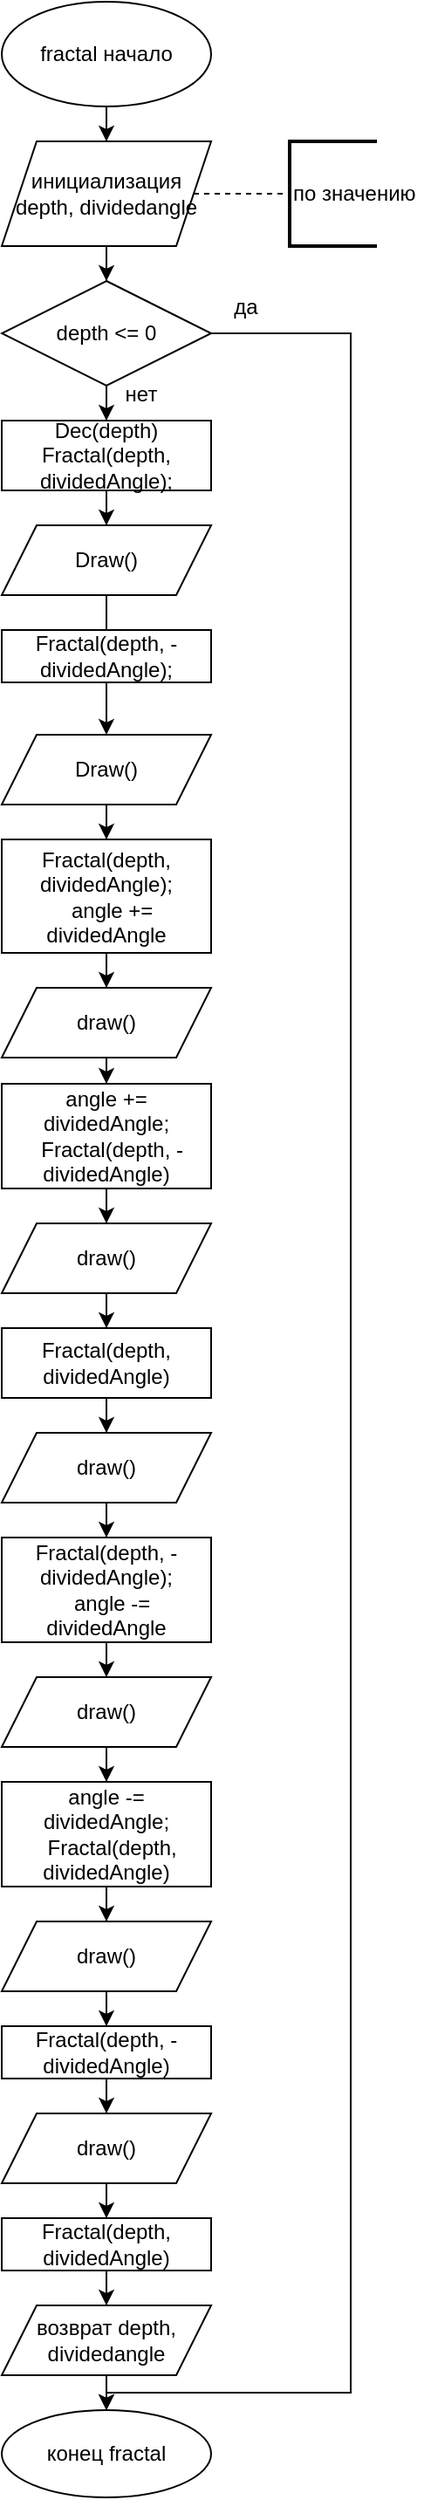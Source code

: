 <mxfile version="26.0.9">
  <diagram name="Страница — 1" id="LfI7F58NbCS8B1GgpxhB">
    <mxGraphModel dx="1050" dy="575" grid="1" gridSize="10" guides="1" tooltips="1" connect="1" arrows="1" fold="1" page="1" pageScale="1" pageWidth="827" pageHeight="1169" math="0" shadow="0">
      <root>
        <mxCell id="0" />
        <mxCell id="1" parent="0" />
        <mxCell id="pRtf4ImA8-UgucGfnO2y-2" style="edgeStyle=orthogonalEdgeStyle;rounded=0;orthogonalLoop=1;jettySize=auto;html=1;" edge="1" parent="1" source="pRtf4ImA8-UgucGfnO2y-1" target="pRtf4ImA8-UgucGfnO2y-3">
          <mxGeometry relative="1" as="geometry">
            <mxPoint x="110" y="80" as="targetPoint" />
          </mxGeometry>
        </mxCell>
        <mxCell id="pRtf4ImA8-UgucGfnO2y-1" value="fractal начало" style="ellipse;whiteSpace=wrap;html=1;" vertex="1" parent="1">
          <mxGeometry x="50" width="120" height="60" as="geometry" />
        </mxCell>
        <mxCell id="pRtf4ImA8-UgucGfnO2y-6" style="edgeStyle=orthogonalEdgeStyle;rounded=0;orthogonalLoop=1;jettySize=auto;html=1;" edge="1" parent="1" source="pRtf4ImA8-UgucGfnO2y-3" target="pRtf4ImA8-UgucGfnO2y-7">
          <mxGeometry relative="1" as="geometry">
            <mxPoint x="110" y="170" as="targetPoint" />
          </mxGeometry>
        </mxCell>
        <mxCell id="pRtf4ImA8-UgucGfnO2y-3" value="инициализация depth, dividedangle" style="shape=parallelogram;perimeter=parallelogramPerimeter;whiteSpace=wrap;html=1;fixedSize=1;" vertex="1" parent="1">
          <mxGeometry x="50" y="80" width="120" height="60" as="geometry" />
        </mxCell>
        <mxCell id="pRtf4ImA8-UgucGfnO2y-4" value="" style="endArrow=none;dashed=1;html=1;rounded=0;" edge="1" parent="1" target="pRtf4ImA8-UgucGfnO2y-5">
          <mxGeometry width="50" height="50" relative="1" as="geometry">
            <mxPoint x="160" y="110" as="sourcePoint" />
            <mxPoint x="240" y="110" as="targetPoint" />
          </mxGeometry>
        </mxCell>
        <mxCell id="pRtf4ImA8-UgucGfnO2y-5" value="по значению&amp;nbsp;" style="strokeWidth=2;html=1;shape=mxgraph.flowchart.annotation_1;align=left;pointerEvents=1;" vertex="1" parent="1">
          <mxGeometry x="215" y="80" width="50" height="60" as="geometry" />
        </mxCell>
        <mxCell id="pRtf4ImA8-UgucGfnO2y-8" style="edgeStyle=orthogonalEdgeStyle;rounded=0;orthogonalLoop=1;jettySize=auto;html=1;" edge="1" parent="1" source="pRtf4ImA8-UgucGfnO2y-7" target="pRtf4ImA8-UgucGfnO2y-14">
          <mxGeometry relative="1" as="geometry">
            <mxPoint x="110" y="250" as="targetPoint" />
          </mxGeometry>
        </mxCell>
        <mxCell id="pRtf4ImA8-UgucGfnO2y-11" style="edgeStyle=orthogonalEdgeStyle;rounded=0;orthogonalLoop=1;jettySize=auto;html=1;entryX=0.5;entryY=0;entryDx=0;entryDy=0;" edge="1" parent="1" source="pRtf4ImA8-UgucGfnO2y-7" target="pRtf4ImA8-UgucGfnO2y-51">
          <mxGeometry relative="1" as="geometry">
            <mxPoint x="220" y="190" as="targetPoint" />
            <Array as="points">
              <mxPoint x="250" y="190" />
              <mxPoint x="250" y="1370" />
              <mxPoint x="110" y="1370" />
            </Array>
          </mxGeometry>
        </mxCell>
        <mxCell id="pRtf4ImA8-UgucGfnO2y-7" value="depth &amp;lt;= 0" style="rhombus;whiteSpace=wrap;html=1;" vertex="1" parent="1">
          <mxGeometry x="50" y="160" width="120" height="60" as="geometry" />
        </mxCell>
        <mxCell id="pRtf4ImA8-UgucGfnO2y-10" value="нет" style="text;html=1;align=center;verticalAlign=middle;whiteSpace=wrap;rounded=0;" vertex="1" parent="1">
          <mxGeometry x="100" y="210" width="60" height="30" as="geometry" />
        </mxCell>
        <mxCell id="pRtf4ImA8-UgucGfnO2y-13" value="да" style="text;html=1;align=center;verticalAlign=middle;whiteSpace=wrap;rounded=0;" vertex="1" parent="1">
          <mxGeometry x="160" y="160" width="60" height="30" as="geometry" />
        </mxCell>
        <mxCell id="pRtf4ImA8-UgucGfnO2y-17" style="edgeStyle=orthogonalEdgeStyle;rounded=0;orthogonalLoop=1;jettySize=auto;html=1;" edge="1" parent="1" source="pRtf4ImA8-UgucGfnO2y-14" target="pRtf4ImA8-UgucGfnO2y-18">
          <mxGeometry relative="1" as="geometry">
            <mxPoint x="110" y="310" as="targetPoint" />
          </mxGeometry>
        </mxCell>
        <mxCell id="pRtf4ImA8-UgucGfnO2y-14" value="Dec(depth)&lt;div&gt;Fractal(depth, dividedAngle);&lt;/div&gt;" style="rounded=0;whiteSpace=wrap;html=1;" vertex="1" parent="1">
          <mxGeometry x="50" y="240" width="120" height="40" as="geometry" />
        </mxCell>
        <mxCell id="pRtf4ImA8-UgucGfnO2y-19" style="edgeStyle=orthogonalEdgeStyle;rounded=0;orthogonalLoop=1;jettySize=auto;html=1;" edge="1" parent="1" source="pRtf4ImA8-UgucGfnO2y-18" target="pRtf4ImA8-UgucGfnO2y-20">
          <mxGeometry relative="1" as="geometry">
            <mxPoint x="110" y="400" as="targetPoint" />
          </mxGeometry>
        </mxCell>
        <mxCell id="pRtf4ImA8-UgucGfnO2y-18" value="&lt;div&gt;&lt;span style=&quot;background-color: transparent; color: light-dark(rgb(0, 0, 0), rgb(255, 255, 255));&quot;&gt;Draw()&lt;/span&gt;&lt;/div&gt;" style="shape=parallelogram;perimeter=parallelogramPerimeter;whiteSpace=wrap;html=1;fixedSize=1;" vertex="1" parent="1">
          <mxGeometry x="50" y="300" width="120" height="40" as="geometry" />
        </mxCell>
        <mxCell id="pRtf4ImA8-UgucGfnO2y-21" style="edgeStyle=orthogonalEdgeStyle;rounded=0;orthogonalLoop=1;jettySize=auto;html=1;" edge="1" parent="1" source="pRtf4ImA8-UgucGfnO2y-20" target="pRtf4ImA8-UgucGfnO2y-22">
          <mxGeometry relative="1" as="geometry">
            <mxPoint x="110" y="480" as="targetPoint" />
          </mxGeometry>
        </mxCell>
        <mxCell id="pRtf4ImA8-UgucGfnO2y-20" value="&lt;div&gt;&lt;span style=&quot;background-color: transparent; color: light-dark(rgb(0, 0, 0), rgb(255, 255, 255));&quot;&gt;Draw()&lt;/span&gt;&lt;/div&gt;" style="shape=parallelogram;perimeter=parallelogramPerimeter;whiteSpace=wrap;html=1;fixedSize=1;" vertex="1" parent="1">
          <mxGeometry x="50" y="420" width="120" height="40" as="geometry" />
        </mxCell>
        <mxCell id="pRtf4ImA8-UgucGfnO2y-23" style="edgeStyle=orthogonalEdgeStyle;rounded=0;orthogonalLoop=1;jettySize=auto;html=1;" edge="1" parent="1" source="pRtf4ImA8-UgucGfnO2y-22" target="pRtf4ImA8-UgucGfnO2y-24">
          <mxGeometry relative="1" as="geometry">
            <mxPoint x="110" y="560" as="targetPoint" />
          </mxGeometry>
        </mxCell>
        <mxCell id="pRtf4ImA8-UgucGfnO2y-22" value="&lt;div&gt;Fractal(depth, dividedAngle);&lt;/div&gt;&lt;div&gt;&amp;nbsp; angle += dividedAngle&lt;/div&gt;" style="rounded=0;whiteSpace=wrap;html=1;" vertex="1" parent="1">
          <mxGeometry x="50" y="480" width="120" height="65" as="geometry" />
        </mxCell>
        <mxCell id="pRtf4ImA8-UgucGfnO2y-26" style="edgeStyle=orthogonalEdgeStyle;rounded=0;orthogonalLoop=1;jettySize=auto;html=1;" edge="1" parent="1" source="pRtf4ImA8-UgucGfnO2y-24" target="pRtf4ImA8-UgucGfnO2y-27">
          <mxGeometry relative="1" as="geometry">
            <mxPoint x="110" y="630" as="targetPoint" />
          </mxGeometry>
        </mxCell>
        <mxCell id="pRtf4ImA8-UgucGfnO2y-24" value="draw()" style="shape=parallelogram;perimeter=parallelogramPerimeter;whiteSpace=wrap;html=1;fixedSize=1;" vertex="1" parent="1">
          <mxGeometry x="50" y="565" width="120" height="40" as="geometry" />
        </mxCell>
        <mxCell id="pRtf4ImA8-UgucGfnO2y-25" value="Fractal(depth, -dividedAngle);" style="rounded=0;whiteSpace=wrap;html=1;" vertex="1" parent="1">
          <mxGeometry x="50" y="360" width="120" height="30" as="geometry" />
        </mxCell>
        <mxCell id="pRtf4ImA8-UgucGfnO2y-28" style="edgeStyle=orthogonalEdgeStyle;rounded=0;orthogonalLoop=1;jettySize=auto;html=1;" edge="1" parent="1" source="pRtf4ImA8-UgucGfnO2y-27" target="pRtf4ImA8-UgucGfnO2y-29">
          <mxGeometry relative="1" as="geometry">
            <mxPoint x="110" y="710" as="targetPoint" />
          </mxGeometry>
        </mxCell>
        <mxCell id="pRtf4ImA8-UgucGfnO2y-27" value="&lt;div&gt;angle += dividedAngle;&lt;/div&gt;&lt;div&gt;&amp;nbsp; Fractal(depth, -dividedAngle)&lt;/div&gt;" style="rounded=0;whiteSpace=wrap;html=1;" vertex="1" parent="1">
          <mxGeometry x="50" y="620" width="120" height="60" as="geometry" />
        </mxCell>
        <mxCell id="pRtf4ImA8-UgucGfnO2y-30" style="edgeStyle=orthogonalEdgeStyle;rounded=0;orthogonalLoop=1;jettySize=auto;html=1;" edge="1" parent="1" source="pRtf4ImA8-UgucGfnO2y-29" target="pRtf4ImA8-UgucGfnO2y-31">
          <mxGeometry relative="1" as="geometry">
            <mxPoint x="110" y="760" as="targetPoint" />
          </mxGeometry>
        </mxCell>
        <mxCell id="pRtf4ImA8-UgucGfnO2y-29" value="draw()" style="shape=parallelogram;perimeter=parallelogramPerimeter;whiteSpace=wrap;html=1;fixedSize=1;" vertex="1" parent="1">
          <mxGeometry x="50" y="700" width="120" height="40" as="geometry" />
        </mxCell>
        <mxCell id="pRtf4ImA8-UgucGfnO2y-32" style="edgeStyle=orthogonalEdgeStyle;rounded=0;orthogonalLoop=1;jettySize=auto;html=1;" edge="1" parent="1" source="pRtf4ImA8-UgucGfnO2y-31" target="pRtf4ImA8-UgucGfnO2y-33">
          <mxGeometry relative="1" as="geometry">
            <mxPoint x="110" y="820" as="targetPoint" />
          </mxGeometry>
        </mxCell>
        <mxCell id="pRtf4ImA8-UgucGfnO2y-31" value="Fractal(depth, dividedAngle)" style="rounded=0;whiteSpace=wrap;html=1;" vertex="1" parent="1">
          <mxGeometry x="50" y="760" width="120" height="40" as="geometry" />
        </mxCell>
        <mxCell id="pRtf4ImA8-UgucGfnO2y-34" style="edgeStyle=orthogonalEdgeStyle;rounded=0;orthogonalLoop=1;jettySize=auto;html=1;" edge="1" parent="1" source="pRtf4ImA8-UgucGfnO2y-33" target="pRtf4ImA8-UgucGfnO2y-35">
          <mxGeometry relative="1" as="geometry">
            <mxPoint x="110" y="880" as="targetPoint" />
          </mxGeometry>
        </mxCell>
        <mxCell id="pRtf4ImA8-UgucGfnO2y-33" value="draw()" style="shape=parallelogram;perimeter=parallelogramPerimeter;whiteSpace=wrap;html=1;fixedSize=1;" vertex="1" parent="1">
          <mxGeometry x="50" y="820" width="120" height="40" as="geometry" />
        </mxCell>
        <mxCell id="pRtf4ImA8-UgucGfnO2y-36" style="edgeStyle=orthogonalEdgeStyle;rounded=0;orthogonalLoop=1;jettySize=auto;html=1;" edge="1" parent="1" source="pRtf4ImA8-UgucGfnO2y-35" target="pRtf4ImA8-UgucGfnO2y-37">
          <mxGeometry relative="1" as="geometry">
            <mxPoint x="110" y="960" as="targetPoint" />
          </mxGeometry>
        </mxCell>
        <mxCell id="pRtf4ImA8-UgucGfnO2y-35" value="&lt;div&gt;Fractal(depth, -dividedAngle);&lt;/div&gt;&lt;div&gt;&amp;nbsp; angle -= dividedAngle&lt;/div&gt;" style="rounded=0;whiteSpace=wrap;html=1;" vertex="1" parent="1">
          <mxGeometry x="50" y="880" width="120" height="60" as="geometry" />
        </mxCell>
        <mxCell id="pRtf4ImA8-UgucGfnO2y-38" style="edgeStyle=orthogonalEdgeStyle;rounded=0;orthogonalLoop=1;jettySize=auto;html=1;" edge="1" parent="1" source="pRtf4ImA8-UgucGfnO2y-37" target="pRtf4ImA8-UgucGfnO2y-39">
          <mxGeometry relative="1" as="geometry">
            <mxPoint x="110" y="1020" as="targetPoint" />
          </mxGeometry>
        </mxCell>
        <mxCell id="pRtf4ImA8-UgucGfnO2y-37" value="draw()" style="shape=parallelogram;perimeter=parallelogramPerimeter;whiteSpace=wrap;html=1;fixedSize=1;" vertex="1" parent="1">
          <mxGeometry x="50" y="960" width="120" height="40" as="geometry" />
        </mxCell>
        <mxCell id="pRtf4ImA8-UgucGfnO2y-40" style="edgeStyle=orthogonalEdgeStyle;rounded=0;orthogonalLoop=1;jettySize=auto;html=1;" edge="1" parent="1" source="pRtf4ImA8-UgucGfnO2y-39" target="pRtf4ImA8-UgucGfnO2y-41">
          <mxGeometry relative="1" as="geometry">
            <mxPoint x="110" y="1110" as="targetPoint" />
          </mxGeometry>
        </mxCell>
        <mxCell id="pRtf4ImA8-UgucGfnO2y-39" value="&lt;div&gt;angle -= dividedAngle;&lt;/div&gt;&lt;div&gt;&amp;nbsp; Fractal(depth, dividedAngle)&lt;/div&gt;" style="rounded=0;whiteSpace=wrap;html=1;" vertex="1" parent="1">
          <mxGeometry x="50" y="1020" width="120" height="60" as="geometry" />
        </mxCell>
        <mxCell id="pRtf4ImA8-UgucGfnO2y-42" style="edgeStyle=orthogonalEdgeStyle;rounded=0;orthogonalLoop=1;jettySize=auto;html=1;" edge="1" parent="1" source="pRtf4ImA8-UgucGfnO2y-41" target="pRtf4ImA8-UgucGfnO2y-43">
          <mxGeometry relative="1" as="geometry">
            <mxPoint x="110" y="1160" as="targetPoint" />
          </mxGeometry>
        </mxCell>
        <mxCell id="pRtf4ImA8-UgucGfnO2y-41" value="draw()" style="shape=parallelogram;perimeter=parallelogramPerimeter;whiteSpace=wrap;html=1;fixedSize=1;" vertex="1" parent="1">
          <mxGeometry x="50" y="1100" width="120" height="40" as="geometry" />
        </mxCell>
        <mxCell id="pRtf4ImA8-UgucGfnO2y-44" style="edgeStyle=orthogonalEdgeStyle;rounded=0;orthogonalLoop=1;jettySize=auto;html=1;" edge="1" parent="1" source="pRtf4ImA8-UgucGfnO2y-43" target="pRtf4ImA8-UgucGfnO2y-45">
          <mxGeometry relative="1" as="geometry">
            <mxPoint x="110" y="1210" as="targetPoint" />
          </mxGeometry>
        </mxCell>
        <mxCell id="pRtf4ImA8-UgucGfnO2y-43" value="Fractal(depth, -dividedAngle)" style="rounded=0;whiteSpace=wrap;html=1;" vertex="1" parent="1">
          <mxGeometry x="50" y="1160" width="120" height="30" as="geometry" />
        </mxCell>
        <mxCell id="pRtf4ImA8-UgucGfnO2y-46" style="edgeStyle=orthogonalEdgeStyle;rounded=0;orthogonalLoop=1;jettySize=auto;html=1;" edge="1" parent="1" source="pRtf4ImA8-UgucGfnO2y-45" target="pRtf4ImA8-UgucGfnO2y-47">
          <mxGeometry relative="1" as="geometry">
            <mxPoint x="110" y="1270" as="targetPoint" />
          </mxGeometry>
        </mxCell>
        <mxCell id="pRtf4ImA8-UgucGfnO2y-45" value="draw()" style="shape=parallelogram;perimeter=parallelogramPerimeter;whiteSpace=wrap;html=1;fixedSize=1;" vertex="1" parent="1">
          <mxGeometry x="50" y="1210" width="120" height="40" as="geometry" />
        </mxCell>
        <mxCell id="pRtf4ImA8-UgucGfnO2y-48" style="edgeStyle=orthogonalEdgeStyle;rounded=0;orthogonalLoop=1;jettySize=auto;html=1;" edge="1" parent="1" source="pRtf4ImA8-UgucGfnO2y-47" target="pRtf4ImA8-UgucGfnO2y-49">
          <mxGeometry relative="1" as="geometry">
            <mxPoint x="110" y="1320" as="targetPoint" />
          </mxGeometry>
        </mxCell>
        <mxCell id="pRtf4ImA8-UgucGfnO2y-47" value="Fractal(depth, dividedAngle)" style="rounded=0;whiteSpace=wrap;html=1;" vertex="1" parent="1">
          <mxGeometry x="50" y="1270" width="120" height="30" as="geometry" />
        </mxCell>
        <mxCell id="pRtf4ImA8-UgucGfnO2y-50" style="edgeStyle=orthogonalEdgeStyle;rounded=0;orthogonalLoop=1;jettySize=auto;html=1;" edge="1" parent="1" source="pRtf4ImA8-UgucGfnO2y-49" target="pRtf4ImA8-UgucGfnO2y-51">
          <mxGeometry relative="1" as="geometry">
            <mxPoint x="110" y="1380" as="targetPoint" />
          </mxGeometry>
        </mxCell>
        <mxCell id="pRtf4ImA8-UgucGfnO2y-49" value="возврат depth, dividedangle" style="shape=parallelogram;perimeter=parallelogramPerimeter;whiteSpace=wrap;html=1;fixedSize=1;" vertex="1" parent="1">
          <mxGeometry x="50" y="1320" width="120" height="40" as="geometry" />
        </mxCell>
        <mxCell id="pRtf4ImA8-UgucGfnO2y-51" value="конец fractal" style="ellipse;whiteSpace=wrap;html=1;" vertex="1" parent="1">
          <mxGeometry x="50" y="1380" width="120" height="50" as="geometry" />
        </mxCell>
      </root>
    </mxGraphModel>
  </diagram>
</mxfile>
